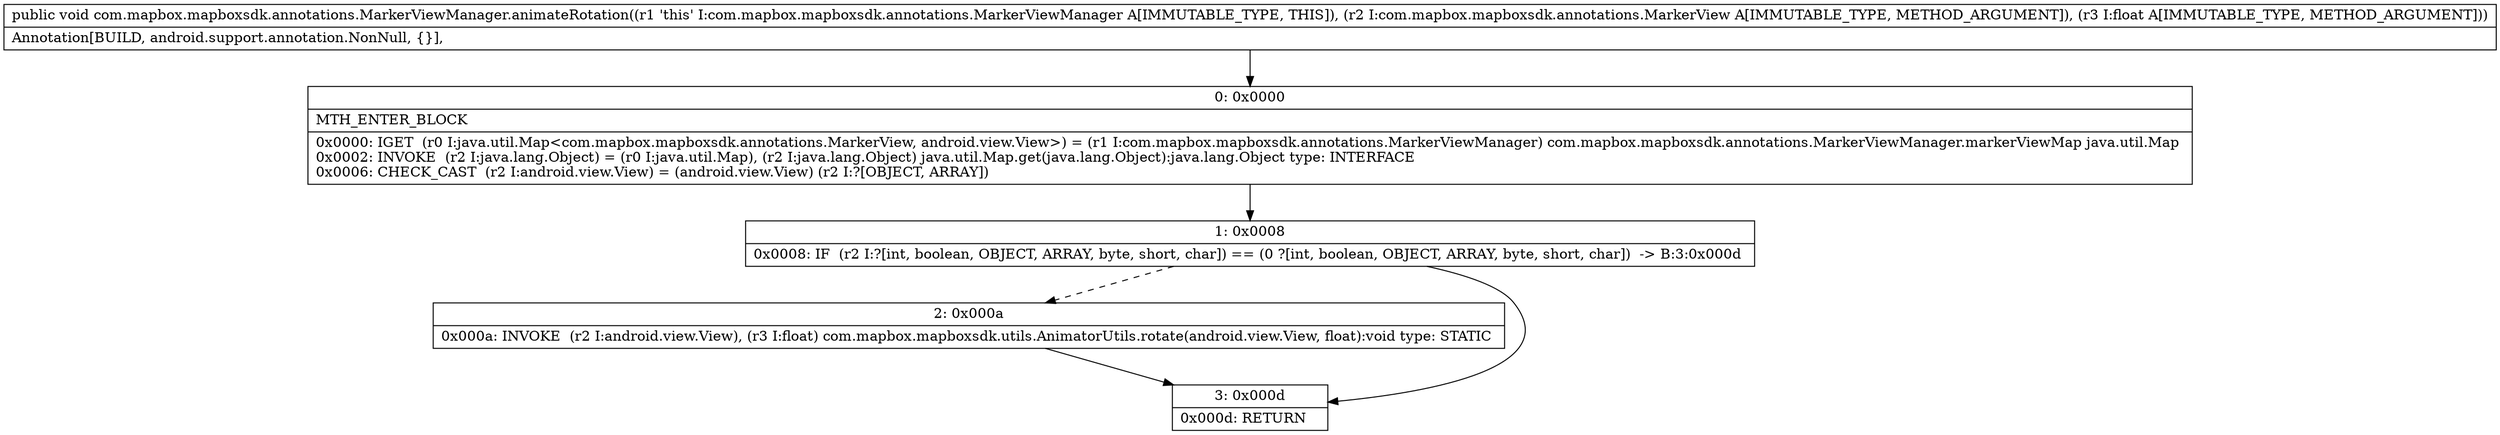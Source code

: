 digraph "CFG forcom.mapbox.mapboxsdk.annotations.MarkerViewManager.animateRotation(Lcom\/mapbox\/mapboxsdk\/annotations\/MarkerView;F)V" {
Node_0 [shape=record,label="{0\:\ 0x0000|MTH_ENTER_BLOCK\l|0x0000: IGET  (r0 I:java.util.Map\<com.mapbox.mapboxsdk.annotations.MarkerView, android.view.View\>) = (r1 I:com.mapbox.mapboxsdk.annotations.MarkerViewManager) com.mapbox.mapboxsdk.annotations.MarkerViewManager.markerViewMap java.util.Map \l0x0002: INVOKE  (r2 I:java.lang.Object) = (r0 I:java.util.Map), (r2 I:java.lang.Object) java.util.Map.get(java.lang.Object):java.lang.Object type: INTERFACE \l0x0006: CHECK_CAST  (r2 I:android.view.View) = (android.view.View) (r2 I:?[OBJECT, ARRAY]) \l}"];
Node_1 [shape=record,label="{1\:\ 0x0008|0x0008: IF  (r2 I:?[int, boolean, OBJECT, ARRAY, byte, short, char]) == (0 ?[int, boolean, OBJECT, ARRAY, byte, short, char])  \-\> B:3:0x000d \l}"];
Node_2 [shape=record,label="{2\:\ 0x000a|0x000a: INVOKE  (r2 I:android.view.View), (r3 I:float) com.mapbox.mapboxsdk.utils.AnimatorUtils.rotate(android.view.View, float):void type: STATIC \l}"];
Node_3 [shape=record,label="{3\:\ 0x000d|0x000d: RETURN   \l}"];
MethodNode[shape=record,label="{public void com.mapbox.mapboxsdk.annotations.MarkerViewManager.animateRotation((r1 'this' I:com.mapbox.mapboxsdk.annotations.MarkerViewManager A[IMMUTABLE_TYPE, THIS]), (r2 I:com.mapbox.mapboxsdk.annotations.MarkerView A[IMMUTABLE_TYPE, METHOD_ARGUMENT]), (r3 I:float A[IMMUTABLE_TYPE, METHOD_ARGUMENT]))  | Annotation[BUILD, android.support.annotation.NonNull, \{\}], \l}"];
MethodNode -> Node_0;
Node_0 -> Node_1;
Node_1 -> Node_2[style=dashed];
Node_1 -> Node_3;
Node_2 -> Node_3;
}

